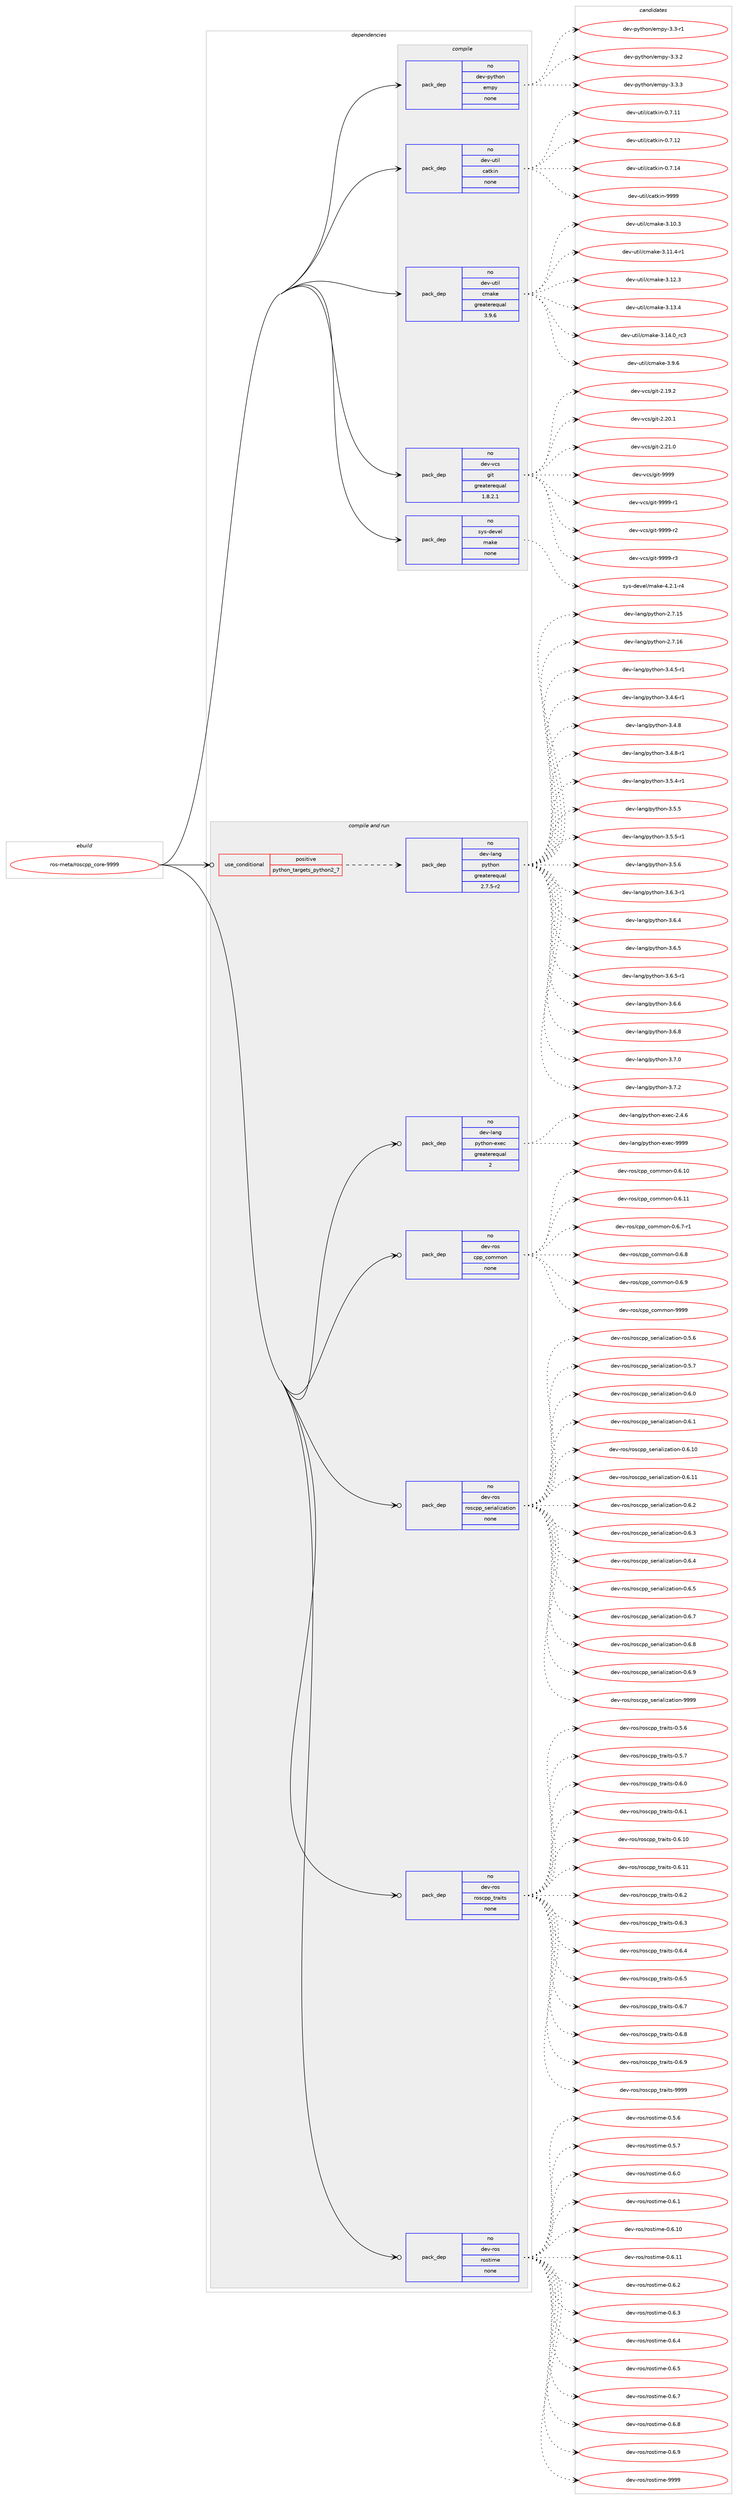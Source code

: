 digraph prolog {

# *************
# Graph options
# *************

newrank=true;
concentrate=true;
compound=true;
graph [rankdir=LR,fontname=Helvetica,fontsize=10,ranksep=1.5];#, ranksep=2.5, nodesep=0.2];
edge  [arrowhead=vee];
node  [fontname=Helvetica,fontsize=10];

# **********
# The ebuild
# **********

subgraph cluster_leftcol {
color=gray;
rank=same;
label=<<i>ebuild</i>>;
id [label="ros-meta/roscpp_core-9999", color=red, width=4, href="../ros-meta/roscpp_core-9999.svg"];
}

# ****************
# The dependencies
# ****************

subgraph cluster_midcol {
color=gray;
label=<<i>dependencies</i>>;
subgraph cluster_compile {
fillcolor="#eeeeee";
style=filled;
label=<<i>compile</i>>;
subgraph pack1204998 {
dependency1684356 [label=<<TABLE BORDER="0" CELLBORDER="1" CELLSPACING="0" CELLPADDING="4" WIDTH="220"><TR><TD ROWSPAN="6" CELLPADDING="30">pack_dep</TD></TR><TR><TD WIDTH="110">no</TD></TR><TR><TD>dev-python</TD></TR><TR><TD>empy</TD></TR><TR><TD>none</TD></TR><TR><TD></TD></TR></TABLE>>, shape=none, color=blue];
}
id:e -> dependency1684356:w [weight=20,style="solid",arrowhead="vee"];
subgraph pack1204999 {
dependency1684357 [label=<<TABLE BORDER="0" CELLBORDER="1" CELLSPACING="0" CELLPADDING="4" WIDTH="220"><TR><TD ROWSPAN="6" CELLPADDING="30">pack_dep</TD></TR><TR><TD WIDTH="110">no</TD></TR><TR><TD>dev-util</TD></TR><TR><TD>catkin</TD></TR><TR><TD>none</TD></TR><TR><TD></TD></TR></TABLE>>, shape=none, color=blue];
}
id:e -> dependency1684357:w [weight=20,style="solid",arrowhead="vee"];
subgraph pack1205000 {
dependency1684358 [label=<<TABLE BORDER="0" CELLBORDER="1" CELLSPACING="0" CELLPADDING="4" WIDTH="220"><TR><TD ROWSPAN="6" CELLPADDING="30">pack_dep</TD></TR><TR><TD WIDTH="110">no</TD></TR><TR><TD>dev-util</TD></TR><TR><TD>cmake</TD></TR><TR><TD>greaterequal</TD></TR><TR><TD>3.9.6</TD></TR></TABLE>>, shape=none, color=blue];
}
id:e -> dependency1684358:w [weight=20,style="solid",arrowhead="vee"];
subgraph pack1205001 {
dependency1684359 [label=<<TABLE BORDER="0" CELLBORDER="1" CELLSPACING="0" CELLPADDING="4" WIDTH="220"><TR><TD ROWSPAN="6" CELLPADDING="30">pack_dep</TD></TR><TR><TD WIDTH="110">no</TD></TR><TR><TD>dev-vcs</TD></TR><TR><TD>git</TD></TR><TR><TD>greaterequal</TD></TR><TR><TD>1.8.2.1</TD></TR></TABLE>>, shape=none, color=blue];
}
id:e -> dependency1684359:w [weight=20,style="solid",arrowhead="vee"];
subgraph pack1205002 {
dependency1684360 [label=<<TABLE BORDER="0" CELLBORDER="1" CELLSPACING="0" CELLPADDING="4" WIDTH="220"><TR><TD ROWSPAN="6" CELLPADDING="30">pack_dep</TD></TR><TR><TD WIDTH="110">no</TD></TR><TR><TD>sys-devel</TD></TR><TR><TD>make</TD></TR><TR><TD>none</TD></TR><TR><TD></TD></TR></TABLE>>, shape=none, color=blue];
}
id:e -> dependency1684360:w [weight=20,style="solid",arrowhead="vee"];
}
subgraph cluster_compileandrun {
fillcolor="#eeeeee";
style=filled;
label=<<i>compile and run</i>>;
subgraph cond451829 {
dependency1684361 [label=<<TABLE BORDER="0" CELLBORDER="1" CELLSPACING="0" CELLPADDING="4"><TR><TD ROWSPAN="3" CELLPADDING="10">use_conditional</TD></TR><TR><TD>positive</TD></TR><TR><TD>python_targets_python2_7</TD></TR></TABLE>>, shape=none, color=red];
subgraph pack1205003 {
dependency1684362 [label=<<TABLE BORDER="0" CELLBORDER="1" CELLSPACING="0" CELLPADDING="4" WIDTH="220"><TR><TD ROWSPAN="6" CELLPADDING="30">pack_dep</TD></TR><TR><TD WIDTH="110">no</TD></TR><TR><TD>dev-lang</TD></TR><TR><TD>python</TD></TR><TR><TD>greaterequal</TD></TR><TR><TD>2.7.5-r2</TD></TR></TABLE>>, shape=none, color=blue];
}
dependency1684361:e -> dependency1684362:w [weight=20,style="dashed",arrowhead="vee"];
}
id:e -> dependency1684361:w [weight=20,style="solid",arrowhead="odotvee"];
subgraph pack1205004 {
dependency1684363 [label=<<TABLE BORDER="0" CELLBORDER="1" CELLSPACING="0" CELLPADDING="4" WIDTH="220"><TR><TD ROWSPAN="6" CELLPADDING="30">pack_dep</TD></TR><TR><TD WIDTH="110">no</TD></TR><TR><TD>dev-lang</TD></TR><TR><TD>python-exec</TD></TR><TR><TD>greaterequal</TD></TR><TR><TD>2</TD></TR></TABLE>>, shape=none, color=blue];
}
id:e -> dependency1684363:w [weight=20,style="solid",arrowhead="odotvee"];
subgraph pack1205005 {
dependency1684364 [label=<<TABLE BORDER="0" CELLBORDER="1" CELLSPACING="0" CELLPADDING="4" WIDTH="220"><TR><TD ROWSPAN="6" CELLPADDING="30">pack_dep</TD></TR><TR><TD WIDTH="110">no</TD></TR><TR><TD>dev-ros</TD></TR><TR><TD>cpp_common</TD></TR><TR><TD>none</TD></TR><TR><TD></TD></TR></TABLE>>, shape=none, color=blue];
}
id:e -> dependency1684364:w [weight=20,style="solid",arrowhead="odotvee"];
subgraph pack1205006 {
dependency1684365 [label=<<TABLE BORDER="0" CELLBORDER="1" CELLSPACING="0" CELLPADDING="4" WIDTH="220"><TR><TD ROWSPAN="6" CELLPADDING="30">pack_dep</TD></TR><TR><TD WIDTH="110">no</TD></TR><TR><TD>dev-ros</TD></TR><TR><TD>roscpp_serialization</TD></TR><TR><TD>none</TD></TR><TR><TD></TD></TR></TABLE>>, shape=none, color=blue];
}
id:e -> dependency1684365:w [weight=20,style="solid",arrowhead="odotvee"];
subgraph pack1205007 {
dependency1684366 [label=<<TABLE BORDER="0" CELLBORDER="1" CELLSPACING="0" CELLPADDING="4" WIDTH="220"><TR><TD ROWSPAN="6" CELLPADDING="30">pack_dep</TD></TR><TR><TD WIDTH="110">no</TD></TR><TR><TD>dev-ros</TD></TR><TR><TD>roscpp_traits</TD></TR><TR><TD>none</TD></TR><TR><TD></TD></TR></TABLE>>, shape=none, color=blue];
}
id:e -> dependency1684366:w [weight=20,style="solid",arrowhead="odotvee"];
subgraph pack1205008 {
dependency1684367 [label=<<TABLE BORDER="0" CELLBORDER="1" CELLSPACING="0" CELLPADDING="4" WIDTH="220"><TR><TD ROWSPAN="6" CELLPADDING="30">pack_dep</TD></TR><TR><TD WIDTH="110">no</TD></TR><TR><TD>dev-ros</TD></TR><TR><TD>rostime</TD></TR><TR><TD>none</TD></TR><TR><TD></TD></TR></TABLE>>, shape=none, color=blue];
}
id:e -> dependency1684367:w [weight=20,style="solid",arrowhead="odotvee"];
}
subgraph cluster_run {
fillcolor="#eeeeee";
style=filled;
label=<<i>run</i>>;
}
}

# **************
# The candidates
# **************

subgraph cluster_choices {
rank=same;
color=gray;
label=<<i>candidates</i>>;

subgraph choice1204998 {
color=black;
nodesep=1;
choice1001011184511212111610411111047101109112121455146514511449 [label="dev-python/empy-3.3-r1", color=red, width=4,href="../dev-python/empy-3.3-r1.svg"];
choice1001011184511212111610411111047101109112121455146514650 [label="dev-python/empy-3.3.2", color=red, width=4,href="../dev-python/empy-3.3.2.svg"];
choice1001011184511212111610411111047101109112121455146514651 [label="dev-python/empy-3.3.3", color=red, width=4,href="../dev-python/empy-3.3.3.svg"];
dependency1684356:e -> choice1001011184511212111610411111047101109112121455146514511449:w [style=dotted,weight="100"];
dependency1684356:e -> choice1001011184511212111610411111047101109112121455146514650:w [style=dotted,weight="100"];
dependency1684356:e -> choice1001011184511212111610411111047101109112121455146514651:w [style=dotted,weight="100"];
}
subgraph choice1204999 {
color=black;
nodesep=1;
choice1001011184511711610510847999711610710511045484655464949 [label="dev-util/catkin-0.7.11", color=red, width=4,href="../dev-util/catkin-0.7.11.svg"];
choice1001011184511711610510847999711610710511045484655464950 [label="dev-util/catkin-0.7.12", color=red, width=4,href="../dev-util/catkin-0.7.12.svg"];
choice1001011184511711610510847999711610710511045484655464952 [label="dev-util/catkin-0.7.14", color=red, width=4,href="../dev-util/catkin-0.7.14.svg"];
choice100101118451171161051084799971161071051104557575757 [label="dev-util/catkin-9999", color=red, width=4,href="../dev-util/catkin-9999.svg"];
dependency1684357:e -> choice1001011184511711610510847999711610710511045484655464949:w [style=dotted,weight="100"];
dependency1684357:e -> choice1001011184511711610510847999711610710511045484655464950:w [style=dotted,weight="100"];
dependency1684357:e -> choice1001011184511711610510847999711610710511045484655464952:w [style=dotted,weight="100"];
dependency1684357:e -> choice100101118451171161051084799971161071051104557575757:w [style=dotted,weight="100"];
}
subgraph choice1205000 {
color=black;
nodesep=1;
choice1001011184511711610510847991099710710145514649484651 [label="dev-util/cmake-3.10.3", color=red, width=4,href="../dev-util/cmake-3.10.3.svg"];
choice10010111845117116105108479910997107101455146494946524511449 [label="dev-util/cmake-3.11.4-r1", color=red, width=4,href="../dev-util/cmake-3.11.4-r1.svg"];
choice1001011184511711610510847991099710710145514649504651 [label="dev-util/cmake-3.12.3", color=red, width=4,href="../dev-util/cmake-3.12.3.svg"];
choice1001011184511711610510847991099710710145514649514652 [label="dev-util/cmake-3.13.4", color=red, width=4,href="../dev-util/cmake-3.13.4.svg"];
choice1001011184511711610510847991099710710145514649524648951149951 [label="dev-util/cmake-3.14.0_rc3", color=red, width=4,href="../dev-util/cmake-3.14.0_rc3.svg"];
choice10010111845117116105108479910997107101455146574654 [label="dev-util/cmake-3.9.6", color=red, width=4,href="../dev-util/cmake-3.9.6.svg"];
dependency1684358:e -> choice1001011184511711610510847991099710710145514649484651:w [style=dotted,weight="100"];
dependency1684358:e -> choice10010111845117116105108479910997107101455146494946524511449:w [style=dotted,weight="100"];
dependency1684358:e -> choice1001011184511711610510847991099710710145514649504651:w [style=dotted,weight="100"];
dependency1684358:e -> choice1001011184511711610510847991099710710145514649514652:w [style=dotted,weight="100"];
dependency1684358:e -> choice1001011184511711610510847991099710710145514649524648951149951:w [style=dotted,weight="100"];
dependency1684358:e -> choice10010111845117116105108479910997107101455146574654:w [style=dotted,weight="100"];
}
subgraph choice1205001 {
color=black;
nodesep=1;
choice10010111845118991154710310511645504649574650 [label="dev-vcs/git-2.19.2", color=red, width=4,href="../dev-vcs/git-2.19.2.svg"];
choice10010111845118991154710310511645504650484649 [label="dev-vcs/git-2.20.1", color=red, width=4,href="../dev-vcs/git-2.20.1.svg"];
choice10010111845118991154710310511645504650494648 [label="dev-vcs/git-2.21.0", color=red, width=4,href="../dev-vcs/git-2.21.0.svg"];
choice1001011184511899115471031051164557575757 [label="dev-vcs/git-9999", color=red, width=4,href="../dev-vcs/git-9999.svg"];
choice10010111845118991154710310511645575757574511449 [label="dev-vcs/git-9999-r1", color=red, width=4,href="../dev-vcs/git-9999-r1.svg"];
choice10010111845118991154710310511645575757574511450 [label="dev-vcs/git-9999-r2", color=red, width=4,href="../dev-vcs/git-9999-r2.svg"];
choice10010111845118991154710310511645575757574511451 [label="dev-vcs/git-9999-r3", color=red, width=4,href="../dev-vcs/git-9999-r3.svg"];
dependency1684359:e -> choice10010111845118991154710310511645504649574650:w [style=dotted,weight="100"];
dependency1684359:e -> choice10010111845118991154710310511645504650484649:w [style=dotted,weight="100"];
dependency1684359:e -> choice10010111845118991154710310511645504650494648:w [style=dotted,weight="100"];
dependency1684359:e -> choice1001011184511899115471031051164557575757:w [style=dotted,weight="100"];
dependency1684359:e -> choice10010111845118991154710310511645575757574511449:w [style=dotted,weight="100"];
dependency1684359:e -> choice10010111845118991154710310511645575757574511450:w [style=dotted,weight="100"];
dependency1684359:e -> choice10010111845118991154710310511645575757574511451:w [style=dotted,weight="100"];
}
subgraph choice1205002 {
color=black;
nodesep=1;
choice1151211154510010111810110847109971071014552465046494511452 [label="sys-devel/make-4.2.1-r4", color=red, width=4,href="../sys-devel/make-4.2.1-r4.svg"];
dependency1684360:e -> choice1151211154510010111810110847109971071014552465046494511452:w [style=dotted,weight="100"];
}
subgraph choice1205003 {
color=black;
nodesep=1;
choice10010111845108971101034711212111610411111045504655464953 [label="dev-lang/python-2.7.15", color=red, width=4,href="../dev-lang/python-2.7.15.svg"];
choice10010111845108971101034711212111610411111045504655464954 [label="dev-lang/python-2.7.16", color=red, width=4,href="../dev-lang/python-2.7.16.svg"];
choice1001011184510897110103471121211161041111104551465246534511449 [label="dev-lang/python-3.4.5-r1", color=red, width=4,href="../dev-lang/python-3.4.5-r1.svg"];
choice1001011184510897110103471121211161041111104551465246544511449 [label="dev-lang/python-3.4.6-r1", color=red, width=4,href="../dev-lang/python-3.4.6-r1.svg"];
choice100101118451089711010347112121116104111110455146524656 [label="dev-lang/python-3.4.8", color=red, width=4,href="../dev-lang/python-3.4.8.svg"];
choice1001011184510897110103471121211161041111104551465246564511449 [label="dev-lang/python-3.4.8-r1", color=red, width=4,href="../dev-lang/python-3.4.8-r1.svg"];
choice1001011184510897110103471121211161041111104551465346524511449 [label="dev-lang/python-3.5.4-r1", color=red, width=4,href="../dev-lang/python-3.5.4-r1.svg"];
choice100101118451089711010347112121116104111110455146534653 [label="dev-lang/python-3.5.5", color=red, width=4,href="../dev-lang/python-3.5.5.svg"];
choice1001011184510897110103471121211161041111104551465346534511449 [label="dev-lang/python-3.5.5-r1", color=red, width=4,href="../dev-lang/python-3.5.5-r1.svg"];
choice100101118451089711010347112121116104111110455146534654 [label="dev-lang/python-3.5.6", color=red, width=4,href="../dev-lang/python-3.5.6.svg"];
choice1001011184510897110103471121211161041111104551465446514511449 [label="dev-lang/python-3.6.3-r1", color=red, width=4,href="../dev-lang/python-3.6.3-r1.svg"];
choice100101118451089711010347112121116104111110455146544652 [label="dev-lang/python-3.6.4", color=red, width=4,href="../dev-lang/python-3.6.4.svg"];
choice100101118451089711010347112121116104111110455146544653 [label="dev-lang/python-3.6.5", color=red, width=4,href="../dev-lang/python-3.6.5.svg"];
choice1001011184510897110103471121211161041111104551465446534511449 [label="dev-lang/python-3.6.5-r1", color=red, width=4,href="../dev-lang/python-3.6.5-r1.svg"];
choice100101118451089711010347112121116104111110455146544654 [label="dev-lang/python-3.6.6", color=red, width=4,href="../dev-lang/python-3.6.6.svg"];
choice100101118451089711010347112121116104111110455146544656 [label="dev-lang/python-3.6.8", color=red, width=4,href="../dev-lang/python-3.6.8.svg"];
choice100101118451089711010347112121116104111110455146554648 [label="dev-lang/python-3.7.0", color=red, width=4,href="../dev-lang/python-3.7.0.svg"];
choice100101118451089711010347112121116104111110455146554650 [label="dev-lang/python-3.7.2", color=red, width=4,href="../dev-lang/python-3.7.2.svg"];
dependency1684362:e -> choice10010111845108971101034711212111610411111045504655464953:w [style=dotted,weight="100"];
dependency1684362:e -> choice10010111845108971101034711212111610411111045504655464954:w [style=dotted,weight="100"];
dependency1684362:e -> choice1001011184510897110103471121211161041111104551465246534511449:w [style=dotted,weight="100"];
dependency1684362:e -> choice1001011184510897110103471121211161041111104551465246544511449:w [style=dotted,weight="100"];
dependency1684362:e -> choice100101118451089711010347112121116104111110455146524656:w [style=dotted,weight="100"];
dependency1684362:e -> choice1001011184510897110103471121211161041111104551465246564511449:w [style=dotted,weight="100"];
dependency1684362:e -> choice1001011184510897110103471121211161041111104551465346524511449:w [style=dotted,weight="100"];
dependency1684362:e -> choice100101118451089711010347112121116104111110455146534653:w [style=dotted,weight="100"];
dependency1684362:e -> choice1001011184510897110103471121211161041111104551465346534511449:w [style=dotted,weight="100"];
dependency1684362:e -> choice100101118451089711010347112121116104111110455146534654:w [style=dotted,weight="100"];
dependency1684362:e -> choice1001011184510897110103471121211161041111104551465446514511449:w [style=dotted,weight="100"];
dependency1684362:e -> choice100101118451089711010347112121116104111110455146544652:w [style=dotted,weight="100"];
dependency1684362:e -> choice100101118451089711010347112121116104111110455146544653:w [style=dotted,weight="100"];
dependency1684362:e -> choice1001011184510897110103471121211161041111104551465446534511449:w [style=dotted,weight="100"];
dependency1684362:e -> choice100101118451089711010347112121116104111110455146544654:w [style=dotted,weight="100"];
dependency1684362:e -> choice100101118451089711010347112121116104111110455146544656:w [style=dotted,weight="100"];
dependency1684362:e -> choice100101118451089711010347112121116104111110455146554648:w [style=dotted,weight="100"];
dependency1684362:e -> choice100101118451089711010347112121116104111110455146554650:w [style=dotted,weight="100"];
}
subgraph choice1205004 {
color=black;
nodesep=1;
choice1001011184510897110103471121211161041111104510112010199455046524654 [label="dev-lang/python-exec-2.4.6", color=red, width=4,href="../dev-lang/python-exec-2.4.6.svg"];
choice10010111845108971101034711212111610411111045101120101994557575757 [label="dev-lang/python-exec-9999", color=red, width=4,href="../dev-lang/python-exec-9999.svg"];
dependency1684363:e -> choice1001011184510897110103471121211161041111104510112010199455046524654:w [style=dotted,weight="100"];
dependency1684363:e -> choice10010111845108971101034711212111610411111045101120101994557575757:w [style=dotted,weight="100"];
}
subgraph choice1205005 {
color=black;
nodesep=1;
choice100101118451141111154799112112959911110910911111045484654464948 [label="dev-ros/cpp_common-0.6.10", color=red, width=4,href="../dev-ros/cpp_common-0.6.10.svg"];
choice100101118451141111154799112112959911110910911111045484654464949 [label="dev-ros/cpp_common-0.6.11", color=red, width=4,href="../dev-ros/cpp_common-0.6.11.svg"];
choice10010111845114111115479911211295991111091091111104548465446554511449 [label="dev-ros/cpp_common-0.6.7-r1", color=red, width=4,href="../dev-ros/cpp_common-0.6.7-r1.svg"];
choice1001011184511411111547991121129599111109109111110454846544656 [label="dev-ros/cpp_common-0.6.8", color=red, width=4,href="../dev-ros/cpp_common-0.6.8.svg"];
choice1001011184511411111547991121129599111109109111110454846544657 [label="dev-ros/cpp_common-0.6.9", color=red, width=4,href="../dev-ros/cpp_common-0.6.9.svg"];
choice10010111845114111115479911211295991111091091111104557575757 [label="dev-ros/cpp_common-9999", color=red, width=4,href="../dev-ros/cpp_common-9999.svg"];
dependency1684364:e -> choice100101118451141111154799112112959911110910911111045484654464948:w [style=dotted,weight="100"];
dependency1684364:e -> choice100101118451141111154799112112959911110910911111045484654464949:w [style=dotted,weight="100"];
dependency1684364:e -> choice10010111845114111115479911211295991111091091111104548465446554511449:w [style=dotted,weight="100"];
dependency1684364:e -> choice1001011184511411111547991121129599111109109111110454846544656:w [style=dotted,weight="100"];
dependency1684364:e -> choice1001011184511411111547991121129599111109109111110454846544657:w [style=dotted,weight="100"];
dependency1684364:e -> choice10010111845114111115479911211295991111091091111104557575757:w [style=dotted,weight="100"];
}
subgraph choice1205006 {
color=black;
nodesep=1;
choice100101118451141111154711411111599112112951151011141059710810512297116105111110454846534654 [label="dev-ros/roscpp_serialization-0.5.6", color=red, width=4,href="../dev-ros/roscpp_serialization-0.5.6.svg"];
choice100101118451141111154711411111599112112951151011141059710810512297116105111110454846534655 [label="dev-ros/roscpp_serialization-0.5.7", color=red, width=4,href="../dev-ros/roscpp_serialization-0.5.7.svg"];
choice100101118451141111154711411111599112112951151011141059710810512297116105111110454846544648 [label="dev-ros/roscpp_serialization-0.6.0", color=red, width=4,href="../dev-ros/roscpp_serialization-0.6.0.svg"];
choice100101118451141111154711411111599112112951151011141059710810512297116105111110454846544649 [label="dev-ros/roscpp_serialization-0.6.1", color=red, width=4,href="../dev-ros/roscpp_serialization-0.6.1.svg"];
choice10010111845114111115471141111159911211295115101114105971081051229711610511111045484654464948 [label="dev-ros/roscpp_serialization-0.6.10", color=red, width=4,href="../dev-ros/roscpp_serialization-0.6.10.svg"];
choice10010111845114111115471141111159911211295115101114105971081051229711610511111045484654464949 [label="dev-ros/roscpp_serialization-0.6.11", color=red, width=4,href="../dev-ros/roscpp_serialization-0.6.11.svg"];
choice100101118451141111154711411111599112112951151011141059710810512297116105111110454846544650 [label="dev-ros/roscpp_serialization-0.6.2", color=red, width=4,href="../dev-ros/roscpp_serialization-0.6.2.svg"];
choice100101118451141111154711411111599112112951151011141059710810512297116105111110454846544651 [label="dev-ros/roscpp_serialization-0.6.3", color=red, width=4,href="../dev-ros/roscpp_serialization-0.6.3.svg"];
choice100101118451141111154711411111599112112951151011141059710810512297116105111110454846544652 [label="dev-ros/roscpp_serialization-0.6.4", color=red, width=4,href="../dev-ros/roscpp_serialization-0.6.4.svg"];
choice100101118451141111154711411111599112112951151011141059710810512297116105111110454846544653 [label="dev-ros/roscpp_serialization-0.6.5", color=red, width=4,href="../dev-ros/roscpp_serialization-0.6.5.svg"];
choice100101118451141111154711411111599112112951151011141059710810512297116105111110454846544655 [label="dev-ros/roscpp_serialization-0.6.7", color=red, width=4,href="../dev-ros/roscpp_serialization-0.6.7.svg"];
choice100101118451141111154711411111599112112951151011141059710810512297116105111110454846544656 [label="dev-ros/roscpp_serialization-0.6.8", color=red, width=4,href="../dev-ros/roscpp_serialization-0.6.8.svg"];
choice100101118451141111154711411111599112112951151011141059710810512297116105111110454846544657 [label="dev-ros/roscpp_serialization-0.6.9", color=red, width=4,href="../dev-ros/roscpp_serialization-0.6.9.svg"];
choice1001011184511411111547114111115991121129511510111410597108105122971161051111104557575757 [label="dev-ros/roscpp_serialization-9999", color=red, width=4,href="../dev-ros/roscpp_serialization-9999.svg"];
dependency1684365:e -> choice100101118451141111154711411111599112112951151011141059710810512297116105111110454846534654:w [style=dotted,weight="100"];
dependency1684365:e -> choice100101118451141111154711411111599112112951151011141059710810512297116105111110454846534655:w [style=dotted,weight="100"];
dependency1684365:e -> choice100101118451141111154711411111599112112951151011141059710810512297116105111110454846544648:w [style=dotted,weight="100"];
dependency1684365:e -> choice100101118451141111154711411111599112112951151011141059710810512297116105111110454846544649:w [style=dotted,weight="100"];
dependency1684365:e -> choice10010111845114111115471141111159911211295115101114105971081051229711610511111045484654464948:w [style=dotted,weight="100"];
dependency1684365:e -> choice10010111845114111115471141111159911211295115101114105971081051229711610511111045484654464949:w [style=dotted,weight="100"];
dependency1684365:e -> choice100101118451141111154711411111599112112951151011141059710810512297116105111110454846544650:w [style=dotted,weight="100"];
dependency1684365:e -> choice100101118451141111154711411111599112112951151011141059710810512297116105111110454846544651:w [style=dotted,weight="100"];
dependency1684365:e -> choice100101118451141111154711411111599112112951151011141059710810512297116105111110454846544652:w [style=dotted,weight="100"];
dependency1684365:e -> choice100101118451141111154711411111599112112951151011141059710810512297116105111110454846544653:w [style=dotted,weight="100"];
dependency1684365:e -> choice100101118451141111154711411111599112112951151011141059710810512297116105111110454846544655:w [style=dotted,weight="100"];
dependency1684365:e -> choice100101118451141111154711411111599112112951151011141059710810512297116105111110454846544656:w [style=dotted,weight="100"];
dependency1684365:e -> choice100101118451141111154711411111599112112951151011141059710810512297116105111110454846544657:w [style=dotted,weight="100"];
dependency1684365:e -> choice1001011184511411111547114111115991121129511510111410597108105122971161051111104557575757:w [style=dotted,weight="100"];
}
subgraph choice1205007 {
color=black;
nodesep=1;
choice1001011184511411111547114111115991121129511611497105116115454846534654 [label="dev-ros/roscpp_traits-0.5.6", color=red, width=4,href="../dev-ros/roscpp_traits-0.5.6.svg"];
choice1001011184511411111547114111115991121129511611497105116115454846534655 [label="dev-ros/roscpp_traits-0.5.7", color=red, width=4,href="../dev-ros/roscpp_traits-0.5.7.svg"];
choice1001011184511411111547114111115991121129511611497105116115454846544648 [label="dev-ros/roscpp_traits-0.6.0", color=red, width=4,href="../dev-ros/roscpp_traits-0.6.0.svg"];
choice1001011184511411111547114111115991121129511611497105116115454846544649 [label="dev-ros/roscpp_traits-0.6.1", color=red, width=4,href="../dev-ros/roscpp_traits-0.6.1.svg"];
choice100101118451141111154711411111599112112951161149710511611545484654464948 [label="dev-ros/roscpp_traits-0.6.10", color=red, width=4,href="../dev-ros/roscpp_traits-0.6.10.svg"];
choice100101118451141111154711411111599112112951161149710511611545484654464949 [label="dev-ros/roscpp_traits-0.6.11", color=red, width=4,href="../dev-ros/roscpp_traits-0.6.11.svg"];
choice1001011184511411111547114111115991121129511611497105116115454846544650 [label="dev-ros/roscpp_traits-0.6.2", color=red, width=4,href="../dev-ros/roscpp_traits-0.6.2.svg"];
choice1001011184511411111547114111115991121129511611497105116115454846544651 [label="dev-ros/roscpp_traits-0.6.3", color=red, width=4,href="../dev-ros/roscpp_traits-0.6.3.svg"];
choice1001011184511411111547114111115991121129511611497105116115454846544652 [label="dev-ros/roscpp_traits-0.6.4", color=red, width=4,href="../dev-ros/roscpp_traits-0.6.4.svg"];
choice1001011184511411111547114111115991121129511611497105116115454846544653 [label="dev-ros/roscpp_traits-0.6.5", color=red, width=4,href="../dev-ros/roscpp_traits-0.6.5.svg"];
choice1001011184511411111547114111115991121129511611497105116115454846544655 [label="dev-ros/roscpp_traits-0.6.7", color=red, width=4,href="../dev-ros/roscpp_traits-0.6.7.svg"];
choice1001011184511411111547114111115991121129511611497105116115454846544656 [label="dev-ros/roscpp_traits-0.6.8", color=red, width=4,href="../dev-ros/roscpp_traits-0.6.8.svg"];
choice1001011184511411111547114111115991121129511611497105116115454846544657 [label="dev-ros/roscpp_traits-0.6.9", color=red, width=4,href="../dev-ros/roscpp_traits-0.6.9.svg"];
choice10010111845114111115471141111159911211295116114971051161154557575757 [label="dev-ros/roscpp_traits-9999", color=red, width=4,href="../dev-ros/roscpp_traits-9999.svg"];
dependency1684366:e -> choice1001011184511411111547114111115991121129511611497105116115454846534654:w [style=dotted,weight="100"];
dependency1684366:e -> choice1001011184511411111547114111115991121129511611497105116115454846534655:w [style=dotted,weight="100"];
dependency1684366:e -> choice1001011184511411111547114111115991121129511611497105116115454846544648:w [style=dotted,weight="100"];
dependency1684366:e -> choice1001011184511411111547114111115991121129511611497105116115454846544649:w [style=dotted,weight="100"];
dependency1684366:e -> choice100101118451141111154711411111599112112951161149710511611545484654464948:w [style=dotted,weight="100"];
dependency1684366:e -> choice100101118451141111154711411111599112112951161149710511611545484654464949:w [style=dotted,weight="100"];
dependency1684366:e -> choice1001011184511411111547114111115991121129511611497105116115454846544650:w [style=dotted,weight="100"];
dependency1684366:e -> choice1001011184511411111547114111115991121129511611497105116115454846544651:w [style=dotted,weight="100"];
dependency1684366:e -> choice1001011184511411111547114111115991121129511611497105116115454846544652:w [style=dotted,weight="100"];
dependency1684366:e -> choice1001011184511411111547114111115991121129511611497105116115454846544653:w [style=dotted,weight="100"];
dependency1684366:e -> choice1001011184511411111547114111115991121129511611497105116115454846544655:w [style=dotted,weight="100"];
dependency1684366:e -> choice1001011184511411111547114111115991121129511611497105116115454846544656:w [style=dotted,weight="100"];
dependency1684366:e -> choice1001011184511411111547114111115991121129511611497105116115454846544657:w [style=dotted,weight="100"];
dependency1684366:e -> choice10010111845114111115471141111159911211295116114971051161154557575757:w [style=dotted,weight="100"];
}
subgraph choice1205008 {
color=black;
nodesep=1;
choice1001011184511411111547114111115116105109101454846534654 [label="dev-ros/rostime-0.5.6", color=red, width=4,href="../dev-ros/rostime-0.5.6.svg"];
choice1001011184511411111547114111115116105109101454846534655 [label="dev-ros/rostime-0.5.7", color=red, width=4,href="../dev-ros/rostime-0.5.7.svg"];
choice1001011184511411111547114111115116105109101454846544648 [label="dev-ros/rostime-0.6.0", color=red, width=4,href="../dev-ros/rostime-0.6.0.svg"];
choice1001011184511411111547114111115116105109101454846544649 [label="dev-ros/rostime-0.6.1", color=red, width=4,href="../dev-ros/rostime-0.6.1.svg"];
choice100101118451141111154711411111511610510910145484654464948 [label="dev-ros/rostime-0.6.10", color=red, width=4,href="../dev-ros/rostime-0.6.10.svg"];
choice100101118451141111154711411111511610510910145484654464949 [label="dev-ros/rostime-0.6.11", color=red, width=4,href="../dev-ros/rostime-0.6.11.svg"];
choice1001011184511411111547114111115116105109101454846544650 [label="dev-ros/rostime-0.6.2", color=red, width=4,href="../dev-ros/rostime-0.6.2.svg"];
choice1001011184511411111547114111115116105109101454846544651 [label="dev-ros/rostime-0.6.3", color=red, width=4,href="../dev-ros/rostime-0.6.3.svg"];
choice1001011184511411111547114111115116105109101454846544652 [label="dev-ros/rostime-0.6.4", color=red, width=4,href="../dev-ros/rostime-0.6.4.svg"];
choice1001011184511411111547114111115116105109101454846544653 [label="dev-ros/rostime-0.6.5", color=red, width=4,href="../dev-ros/rostime-0.6.5.svg"];
choice1001011184511411111547114111115116105109101454846544655 [label="dev-ros/rostime-0.6.7", color=red, width=4,href="../dev-ros/rostime-0.6.7.svg"];
choice1001011184511411111547114111115116105109101454846544656 [label="dev-ros/rostime-0.6.8", color=red, width=4,href="../dev-ros/rostime-0.6.8.svg"];
choice1001011184511411111547114111115116105109101454846544657 [label="dev-ros/rostime-0.6.9", color=red, width=4,href="../dev-ros/rostime-0.6.9.svg"];
choice10010111845114111115471141111151161051091014557575757 [label="dev-ros/rostime-9999", color=red, width=4,href="../dev-ros/rostime-9999.svg"];
dependency1684367:e -> choice1001011184511411111547114111115116105109101454846534654:w [style=dotted,weight="100"];
dependency1684367:e -> choice1001011184511411111547114111115116105109101454846534655:w [style=dotted,weight="100"];
dependency1684367:e -> choice1001011184511411111547114111115116105109101454846544648:w [style=dotted,weight="100"];
dependency1684367:e -> choice1001011184511411111547114111115116105109101454846544649:w [style=dotted,weight="100"];
dependency1684367:e -> choice100101118451141111154711411111511610510910145484654464948:w [style=dotted,weight="100"];
dependency1684367:e -> choice100101118451141111154711411111511610510910145484654464949:w [style=dotted,weight="100"];
dependency1684367:e -> choice1001011184511411111547114111115116105109101454846544650:w [style=dotted,weight="100"];
dependency1684367:e -> choice1001011184511411111547114111115116105109101454846544651:w [style=dotted,weight="100"];
dependency1684367:e -> choice1001011184511411111547114111115116105109101454846544652:w [style=dotted,weight="100"];
dependency1684367:e -> choice1001011184511411111547114111115116105109101454846544653:w [style=dotted,weight="100"];
dependency1684367:e -> choice1001011184511411111547114111115116105109101454846544655:w [style=dotted,weight="100"];
dependency1684367:e -> choice1001011184511411111547114111115116105109101454846544656:w [style=dotted,weight="100"];
dependency1684367:e -> choice1001011184511411111547114111115116105109101454846544657:w [style=dotted,weight="100"];
dependency1684367:e -> choice10010111845114111115471141111151161051091014557575757:w [style=dotted,weight="100"];
}
}

}
